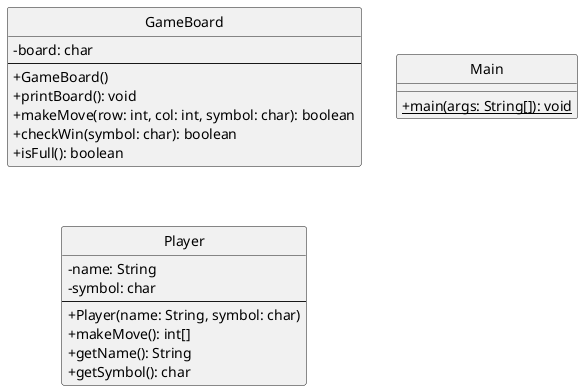 ' Generated by UML Generator
' Encoded: TL4zQyCm4DtzAsvKI0ETFQKTMZga53nq21dEyc4VraUGv9GqvBzNvyJ6BNGHUe_tTE-UjZ5XI8CrHUpP7J6W1MqmngUK0jT3eZVjNSNV18z5nms1vg0D5SMeWbUqzEmnD70f03QrN4lG7GQ1ctoiPubQ2Jm6TkcEIpXvReIrsDFEdqW5_rL2LZo0zkP-YsTR2v1diwVstX0wiUcETF_9JlqluVWo6ACMv7KAlqDsO-xr9TUGM5_1PafXQ6C9LIx0jVl3b7AsVHWyKxWjxF9oarJmCiVSmCsWbje_I_sgO3MklJy8sL9wppRXvY52LgDRw75IphObr-H__04
' URL: http://www.plantuml.com/plantuml/uml/TL4zQyCm4DtzAsvKI0ETFQKTMZga53nq21dEyc4VraUGv9GqvBzNvyJ6BNGHUe_tTE-UjZ5XI8CrHUpP7J6W1MqmngUK0jT3eZVjNSNV18z5nms1vg0D5SMeWbUqzEmnD70f03QrN4lG7GQ1ctoiPubQ2Jm6TkcEIpXvReIrsDFEdqW5_rL2LZo0zkP-YsTR2v1diwVstX0wiUcETF_9JlqluVWo6ACMv7KAlqDsO-xr9TUGM5_1PafXQ6C9LIx0jVl3b7AsVHWyKxWjxF9oarJmCiVSmCsWbje_I_sgO3MklJy8sL9wppRXvY52LgDRw75IphObr-H__04
' Generated on: 2025-10-19T18:07:22.113070900

@startuml
skinparam classAttributeIconSize 0
hide circle

class GameBoard {
  -board: char
  --
  +GameBoard()
  +printBoard(): void
  +makeMove(row: int, col: int, symbol: char): boolean
  +checkWin(symbol: char): boolean
  +isFull(): boolean
}

class Main {
  +{static} main(args: String[]): void
}

class Player {
  -name: String
  -symbol: char
  --
  +Player(name: String, symbol: char)
  +makeMove(): int[]
  +getName(): String
  +getSymbol(): char
}

@enduml